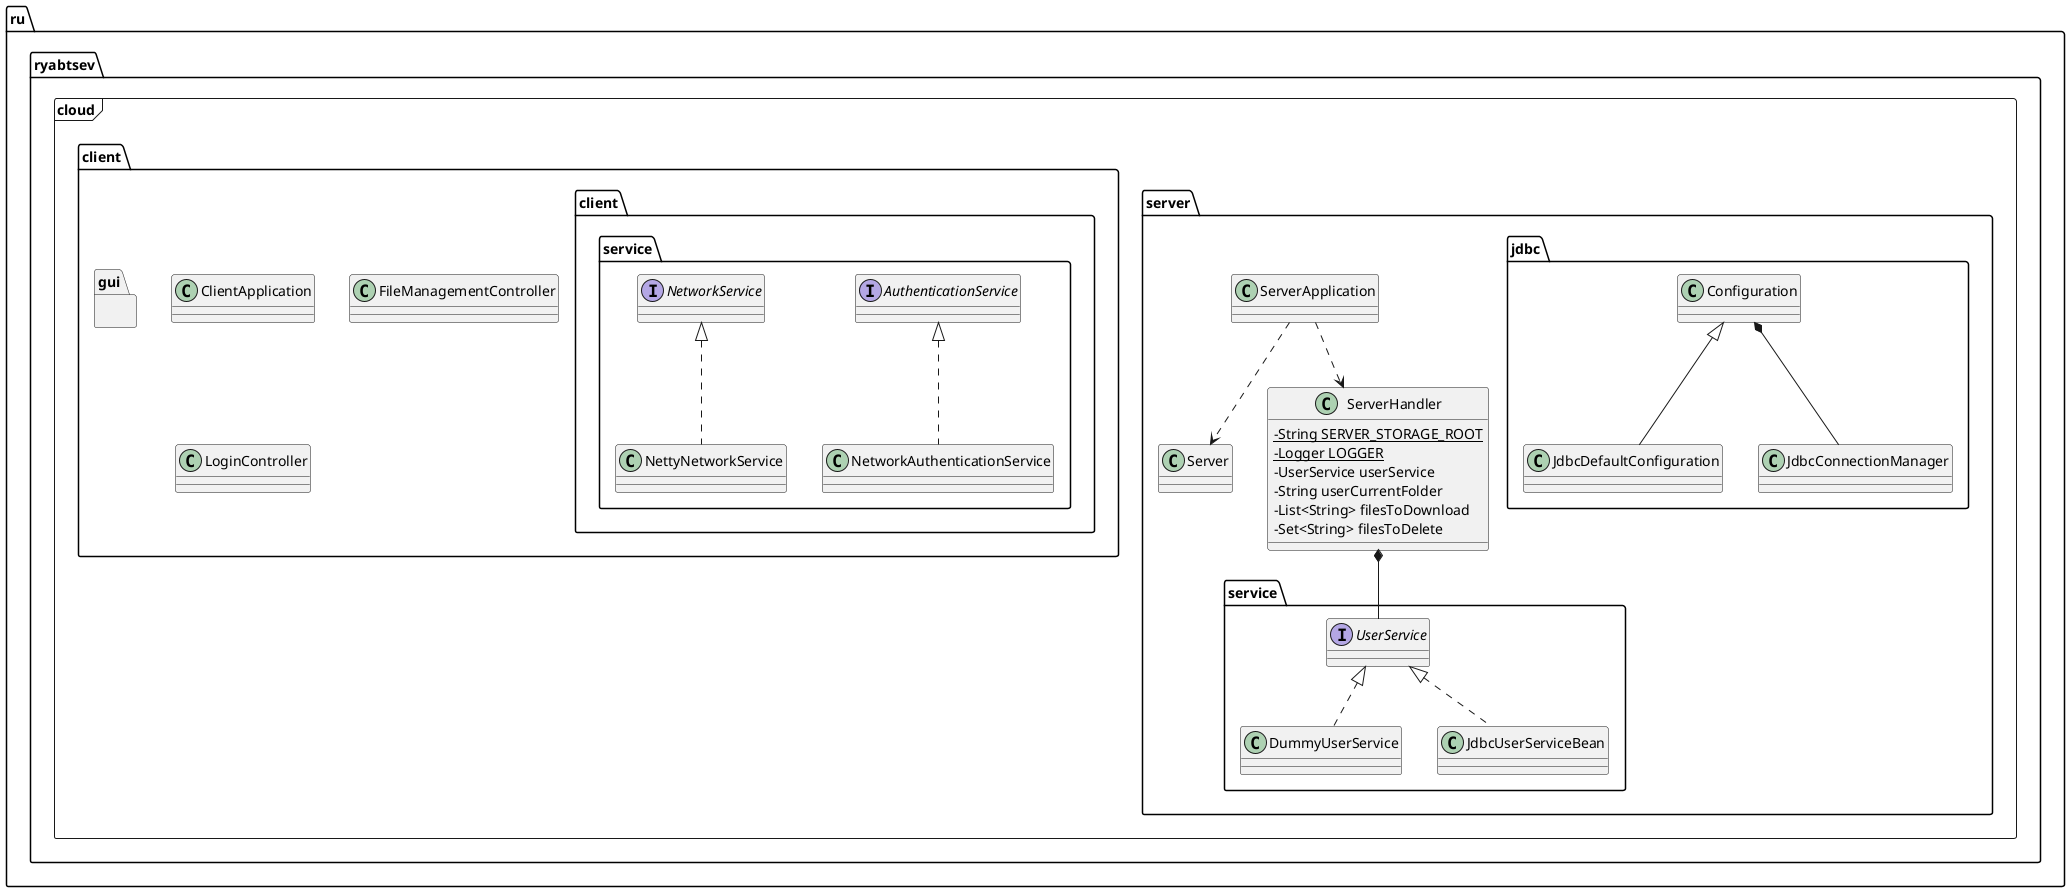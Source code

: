 @startuml
package ru.ryabtsev.cloud <<Frame>> {

    skinparam classAttributeIconSize 0

    package server {
        ServerApplication ..> Server
        ServerApplication ..> ServerHandler

        class ServerHandler {
           - {static} String SERVER_STORAGE_ROOT
           - {static} Logger LOGGER
           - UserService userService
           - String userCurrentFolder
           - List<String> filesToDownload
           - Set<String> filesToDelete
        }

        package jdbc {
            Configuration<|--JdbcDefaultConfiguration
            Configuration*--JdbcConnectionManager
        }

        package service {
           interface UserService
           UserService <|.. DummyUserService
           UserService <|.. JdbcUserServiceBean
           ServerHandler *-- UserService
        }
    }

    package client {
        class ClientApplication
        class FileManagementController
        class LoginController


        package gui {
        }

        package client.service {
            interface AuthenticationService
            interface NetworkService

            AuthenticationService<|..NetworkAuthenticationService
            NetworkService<|..NettyNetworkService
        }
    }

}
@enduml